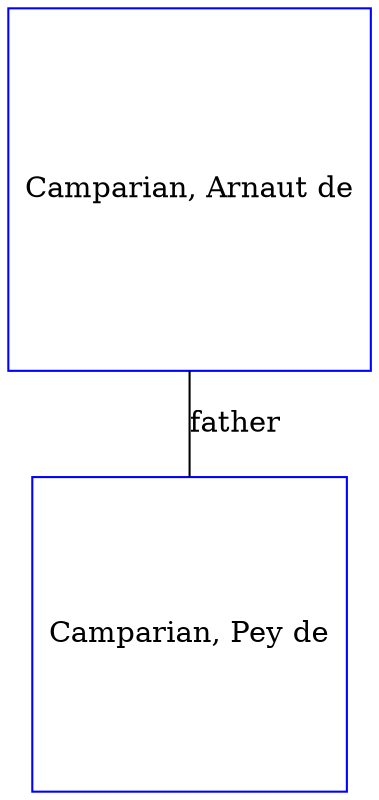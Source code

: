 digraph D {
    edge [dir=none];    node [shape=box];    "006307"   [label="Camparian, Arnaut de", shape=box, regular=1, color="blue"] ;
"002832"   [label="Camparian, Pey de", shape=box, regular=1, color="blue"] ;
006307->002832 [label="father",arrowsize=0.0]; 
}